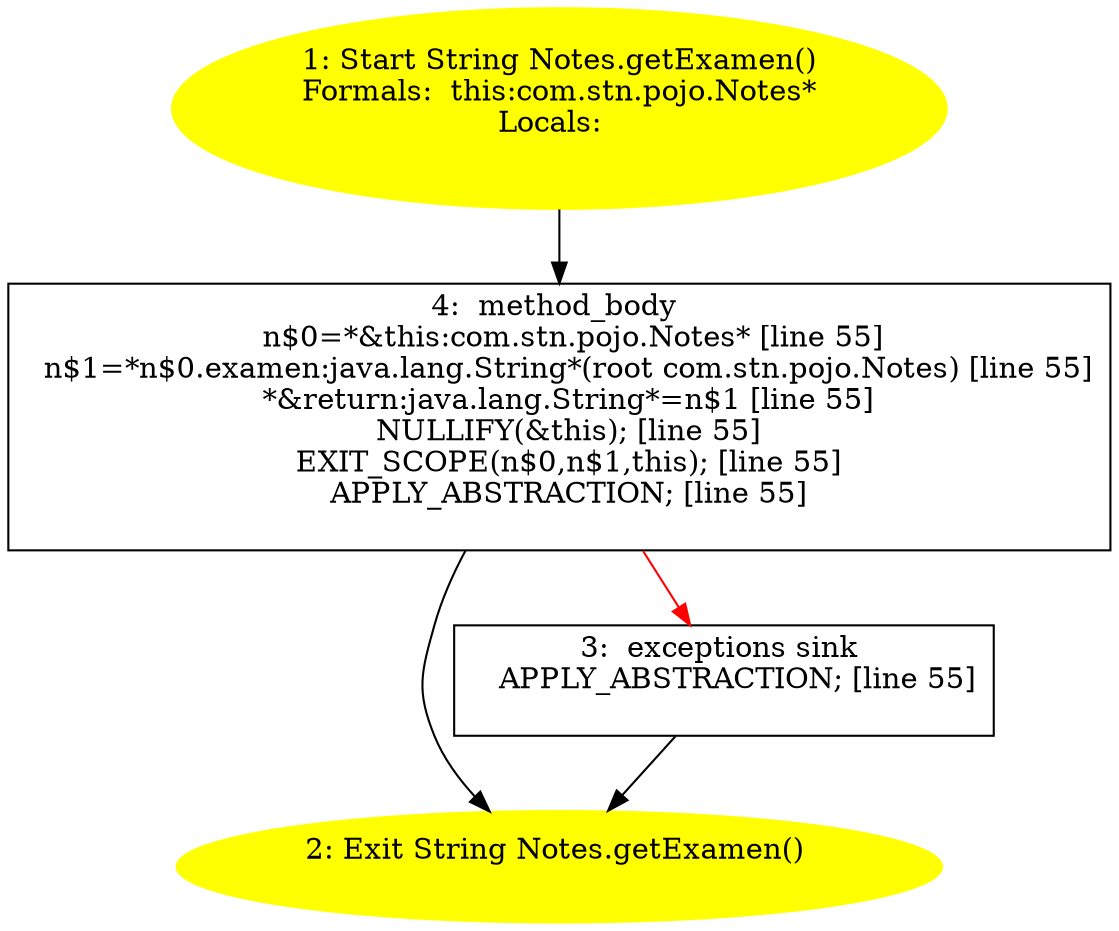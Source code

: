 /* @generated */
digraph cfg {
"com.stn.pojo.Notes.getExamen():java.lang.String.5369ee0fcf4b5bc3f31a595f3deb42b7_1" [label="1: Start String Notes.getExamen()\nFormals:  this:com.stn.pojo.Notes*\nLocals:  \n  " color=yellow style=filled]
	

	 "com.stn.pojo.Notes.getExamen():java.lang.String.5369ee0fcf4b5bc3f31a595f3deb42b7_1" -> "com.stn.pojo.Notes.getExamen():java.lang.String.5369ee0fcf4b5bc3f31a595f3deb42b7_4" ;
"com.stn.pojo.Notes.getExamen():java.lang.String.5369ee0fcf4b5bc3f31a595f3deb42b7_2" [label="2: Exit String Notes.getExamen() \n  " color=yellow style=filled]
	

"com.stn.pojo.Notes.getExamen():java.lang.String.5369ee0fcf4b5bc3f31a595f3deb42b7_3" [label="3:  exceptions sink \n   APPLY_ABSTRACTION; [line 55]\n " shape="box"]
	

	 "com.stn.pojo.Notes.getExamen():java.lang.String.5369ee0fcf4b5bc3f31a595f3deb42b7_3" -> "com.stn.pojo.Notes.getExamen():java.lang.String.5369ee0fcf4b5bc3f31a595f3deb42b7_2" ;
"com.stn.pojo.Notes.getExamen():java.lang.String.5369ee0fcf4b5bc3f31a595f3deb42b7_4" [label="4:  method_body \n   n$0=*&this:com.stn.pojo.Notes* [line 55]\n  n$1=*n$0.examen:java.lang.String*(root com.stn.pojo.Notes) [line 55]\n  *&return:java.lang.String*=n$1 [line 55]\n  NULLIFY(&this); [line 55]\n  EXIT_SCOPE(n$0,n$1,this); [line 55]\n  APPLY_ABSTRACTION; [line 55]\n " shape="box"]
	

	 "com.stn.pojo.Notes.getExamen():java.lang.String.5369ee0fcf4b5bc3f31a595f3deb42b7_4" -> "com.stn.pojo.Notes.getExamen():java.lang.String.5369ee0fcf4b5bc3f31a595f3deb42b7_2" ;
	 "com.stn.pojo.Notes.getExamen():java.lang.String.5369ee0fcf4b5bc3f31a595f3deb42b7_4" -> "com.stn.pojo.Notes.getExamen():java.lang.String.5369ee0fcf4b5bc3f31a595f3deb42b7_3" [color="red" ];
}
